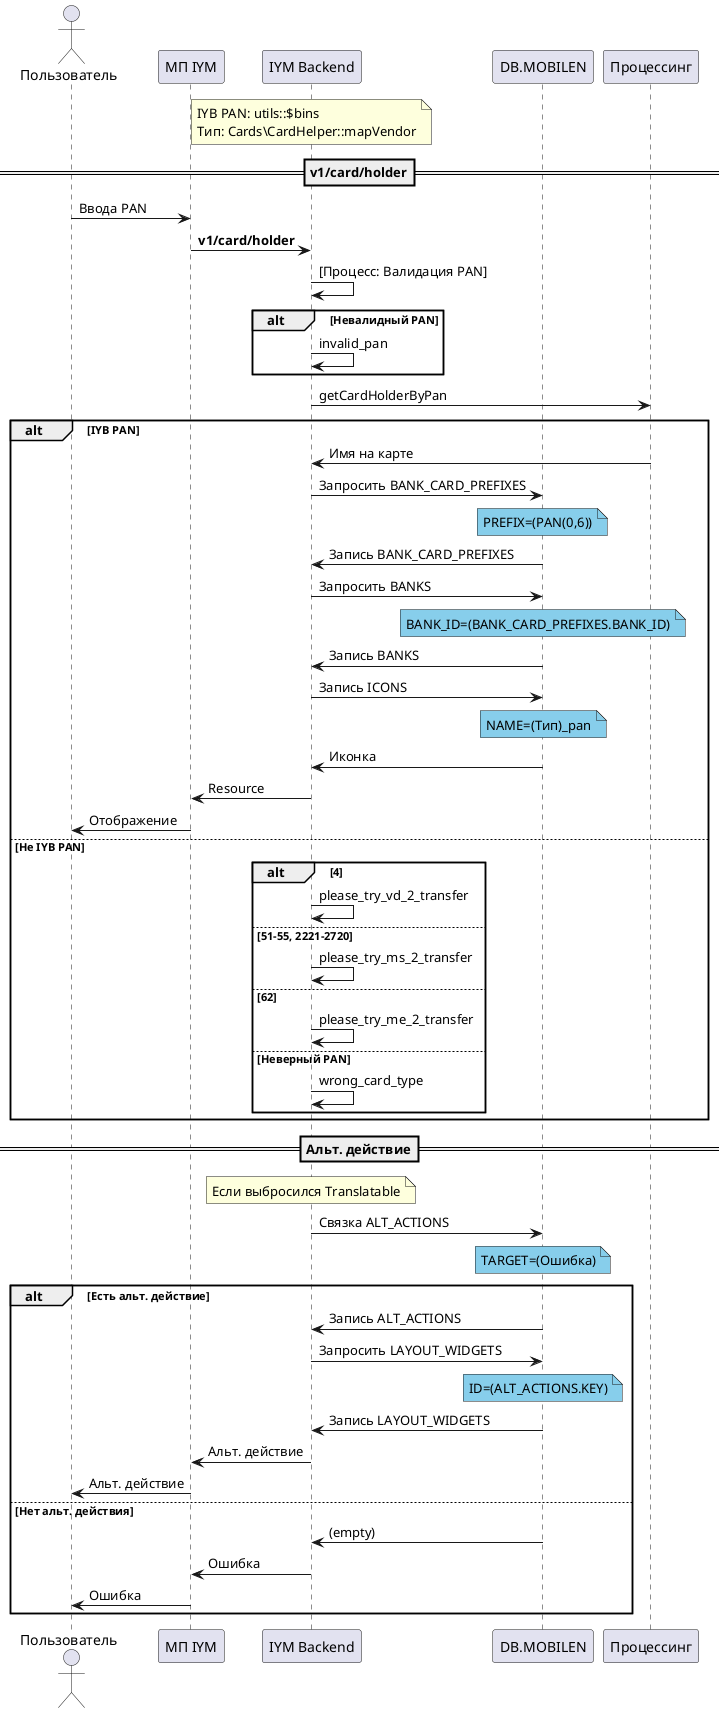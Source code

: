 @startuml v1/cards/holder
actor       "Пользователь"    as User
participant "МП IYM"          as App
participant "IYM Backend"     as BE
participant "DB.MOBILEN"      as DB
participant "Процессинг"      as Processing

note over BE
IYB PAN: utils::$bins
Тип: Cards\CardHelper::mapVendor
end note

==v1/card/holder==
User -> App : Ввода PAN
App -> BE : **v1/card/holder**
BE -> BE : [Процесс: Валидация PAN]
alt Невалидный PAN
    BE -> BE : invalid_pan
end
BE -> Processing : getCardHolderByPan
alt IYB PAN
    BE <- Processing : Имя на карте
    BE -> DB : Запросить BANK_CARD_PREFIXES
    note over DB #SkyBlue
        PREFIX=(PAN(0,6))
    end note
    BE <- DB : Запись BANK_CARD_PREFIXES
    BE -> DB : Запросить BANKS
    note over DB #SkyBlue
        BANK_ID=(BANK_CARD_PREFIXES.BANK_ID)
    end note
    BE <- DB : Запись BANKS
    BE -> DB : Запись ICONS
    note over DB #SkyBlue
        NAME=(Тип)_pan
    end note
    BE <- DB : Иконка
    App <- BE : Resource
    User <- App : Отображение
else Не IYB PAN
    alt 4
        BE -> BE : please_try_vd_2_transfer
    else 51-55, 2221-2720
        BE -> BE : please_try_ms_2_transfer
    else 62
        BE -> BE : please_try_me_2_transfer
    else Неверный PAN
        BE -> BE : wrong_card_type
    end
end
==Альт. действие==
note over BE
    Если выбросился Translatable
end note
BE -> DB : Связка ALT_ACTIONS
note over DB #SkyBlue
    TARGET=(Ошибка)
end note
alt Есть альт. действие
    BE <- DB : Запись ALT_ACTIONS
    BE -> DB : Запросить LAYOUT_WIDGETS
    note over DB #SkyBlue
        ID=(ALT_ACTIONS.KEY)
    end note
    BE <- DB : Запись LAYOUT_WIDGETS
    App <- BE : Альт. действие
    User <- App : Альт. действие
else Нет альт. действия
    BE <- DB : (empty)
    App <- BE : Ошибка
    User <- App : Ошибка
end

@enduml
